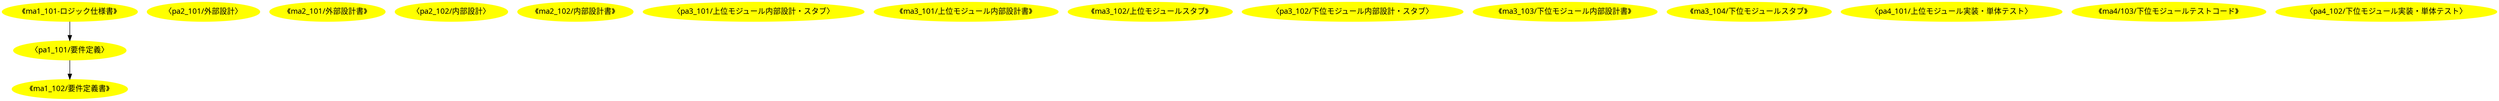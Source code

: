 digraph G {

    node [fontname="MS UI Gothic", style = filled];
    node [shape = oval, color = yellow];
    pa1_101 [label = "〈pa1_101/要件定義〉"];
    ma1_101 [label = "《ma1_101/ロジック仕様書》"];
    ma1_102 [label = "《ma1_102/要件定義書》"];
    pa2_101 [label = "〈pa2_101/外部設計〉"];
    ma1_101 [label = "《ma1_101/ロジック仕様書》"];
    ma1_102 [label = "《ma1_102/要件定義書》"];
    ma2_101 [label = "《ma2_101/外部設計書》"];
    pa2_102 [label = "〈pa2_102/内部設計〉"];
    ma1_101 [label = "《ma1_101/ロジック仕様書》"];
    ma1_102 [label = "《ma1_102/要件定義書》"];
    ma2_101 [label = "《ma2_101/外部設計書》"];
    ma2_102 [label = "《ma2_102/内部設計書》"];
    pa3_101 [label = "〈pa3_101/上位モジュール内部設計・スタブ〉"];
    ma1_101 [label = "《ma1_101/ロジック仕様書》"];
    ma1_102 [label = "《ma1_102/要件定義書》"];
    ma2_101 [label = "《ma2_101/外部設計書》"];
    ma2_102 [label = "《ma2_102/内部設計書》"];
    ma3_101 [label = "《ma3_101/上位モジュール内部設計書》"];
    ma3_102 [label = "《ma3_102/上位モジュールスタブ》"];
    pa3_102 [label = "〈pa3_102/下位モジュール内部設計・スタブ〉"];
    ma1_101 [label = "《ma1_101/ロジック仕様書》"];
    ma1_102 [label = "《ma1_102/要件定義書》"];
    ma2_102 [label = "《ma2_102/内部設計書》"];
    ma3_103 [label = "《ma3_103/下位モジュール内部設計書》"];
    ma3_104 [label = "《ma3_104/下位モジュールスタブ》"];
    pa4_101 [label = "〈pa4_101/上位モジュール実装・単体テスト〉"];
    ma3_101 [label = "《ma3_101/上位モジュール内部設計書》"];
    ma3_102 [label = "《ma3_102/上位モジュールスタブ》"];
    ma4 [label = "《ma4/101/上位モジュールプログラム》"];
    ma4 [label = "《ma4/102/上位モジュールテストコード》"];
    pa4_102 [label = "〈pa4_102/下位モジュール実装・単体テスト〉"];
    ma3_103 [label = "《ma3_103/下位モジュール内部設計書》"];
    ma3_104 [label = "《ma3_104/下位モジュールスタブ》"];
    ma4 [label = "《ma4/103/下位モジュールプログラム》"];
    ma4 [label = "《ma4/103/下位モジュールテストコード》"];
    node [shape = box, color = cyan];
    ma1_101 [label = "《ma1_101-ロジック仕様書》"];
    ma1_101 -> pa1_101 -> ma1_102;
}
